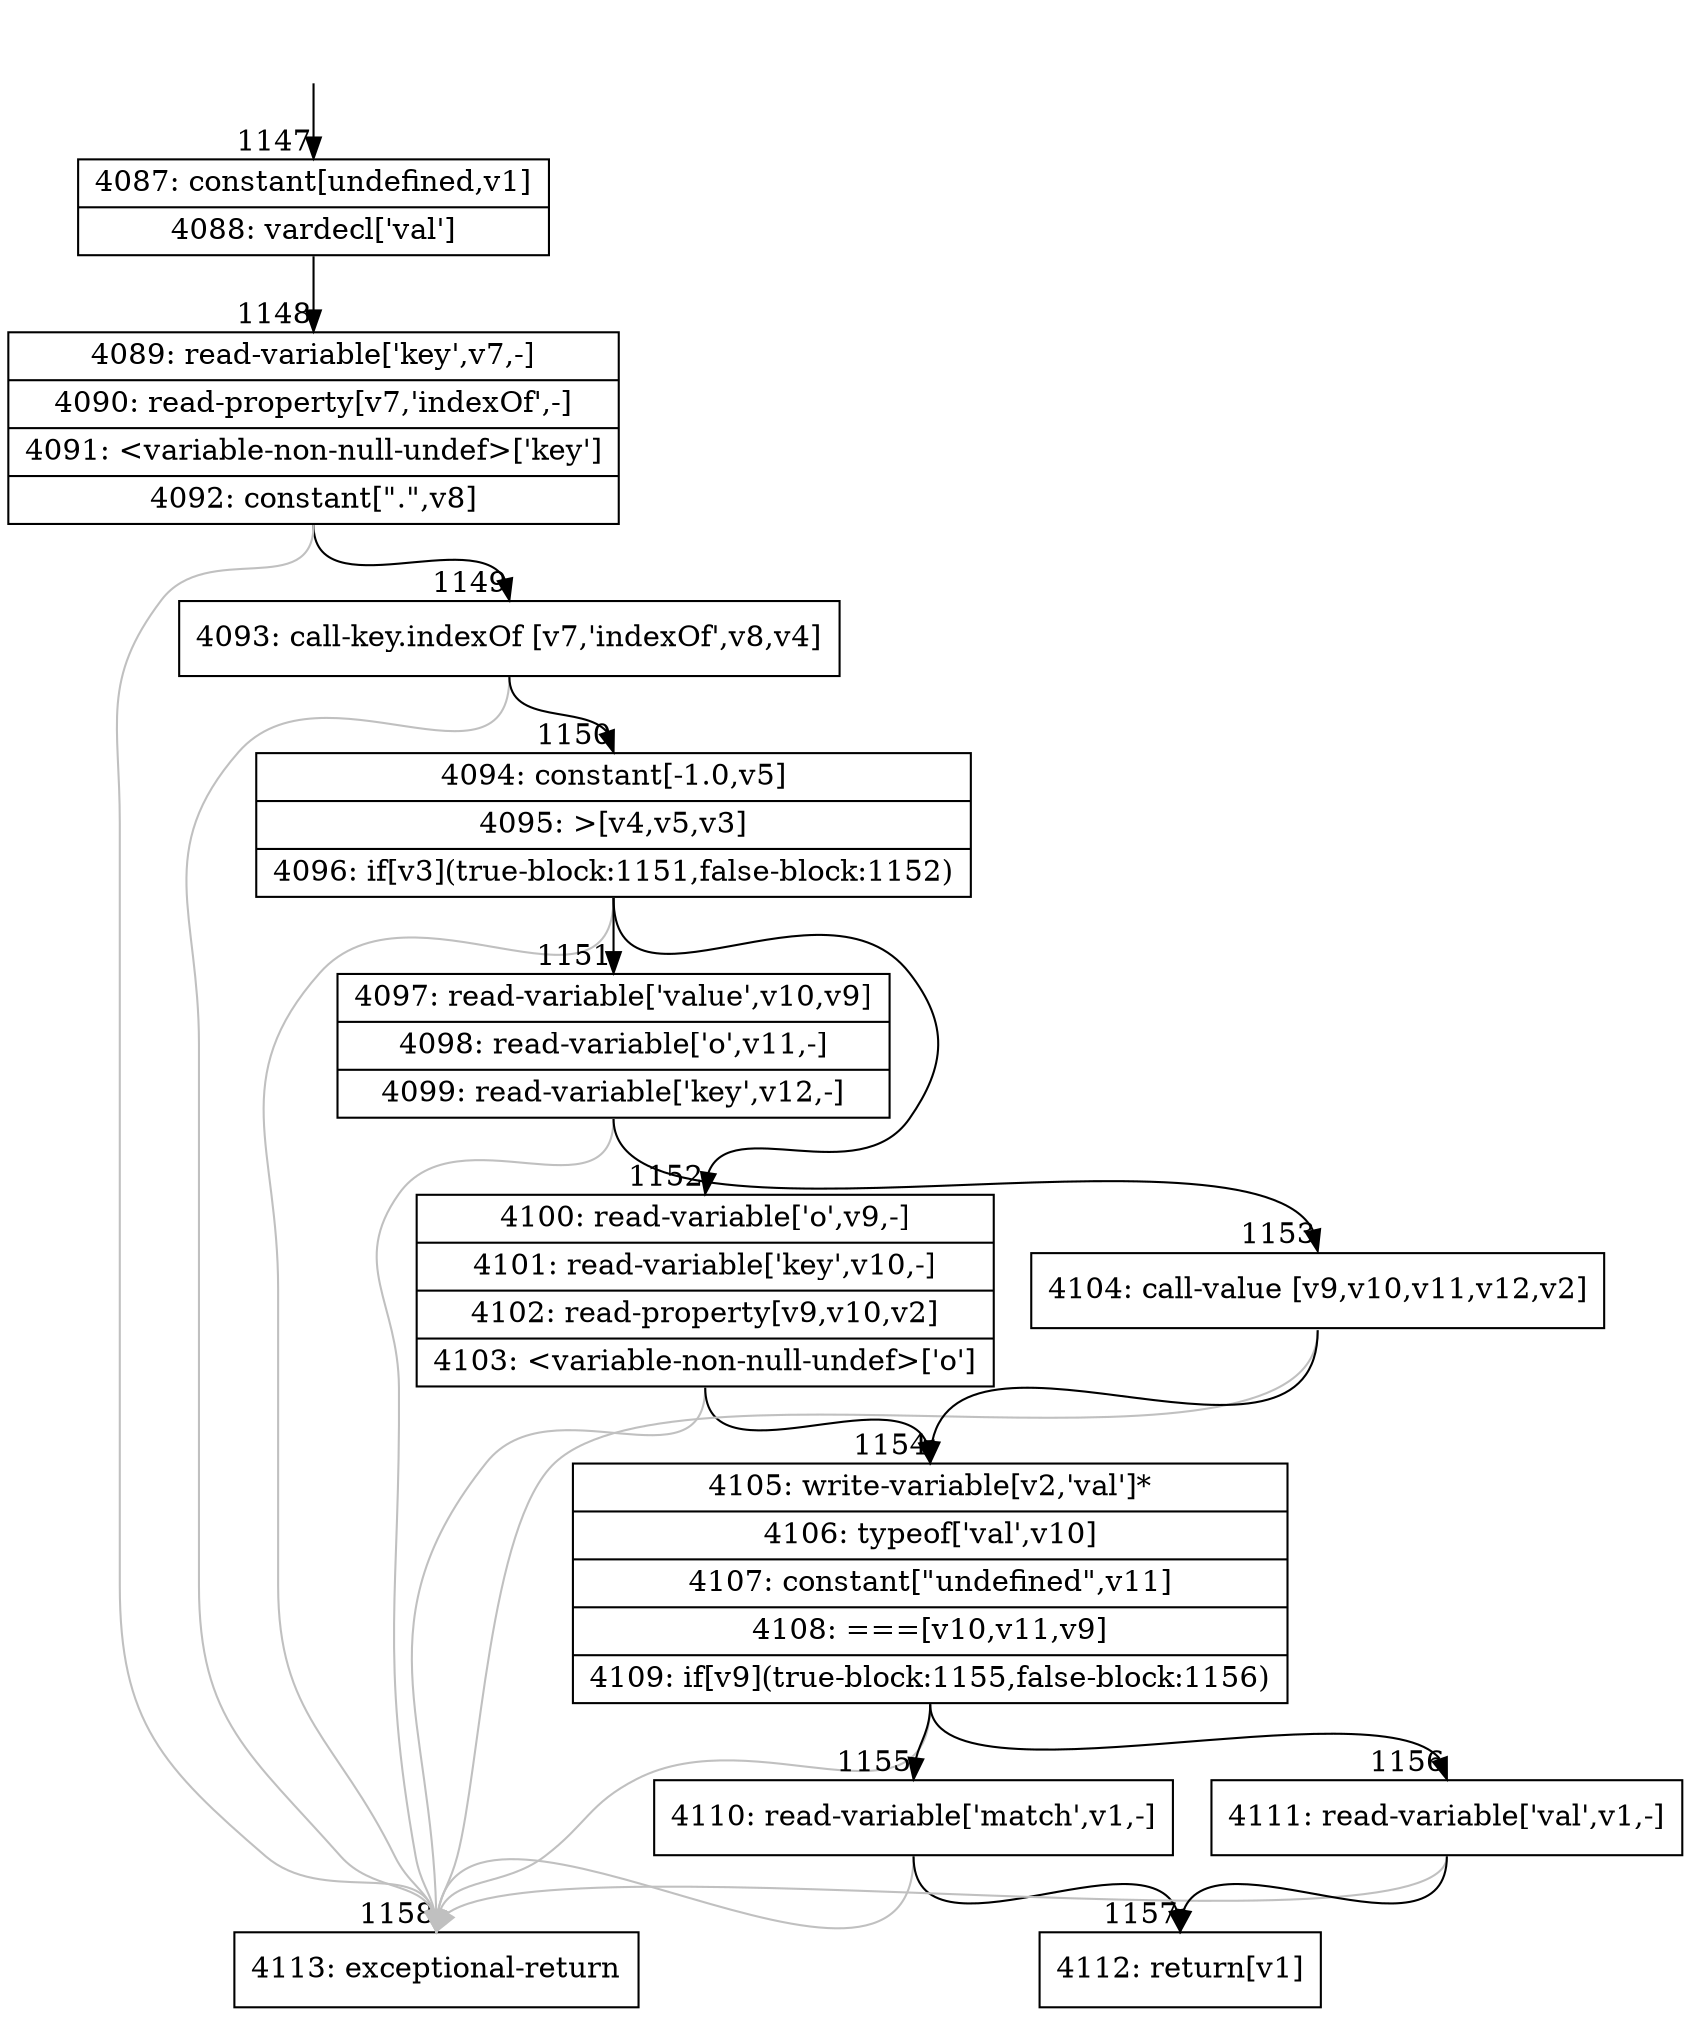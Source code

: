 digraph {
rankdir="TD"
BB_entry59[shape=none,label=""];
BB_entry59 -> BB1147 [tailport=s, headport=n, headlabel="    1147"]
BB1147 [shape=record label="{4087: constant[undefined,v1]|4088: vardecl['val']}" ] 
BB1147 -> BB1148 [tailport=s, headport=n, headlabel="      1148"]
BB1148 [shape=record label="{4089: read-variable['key',v7,-]|4090: read-property[v7,'indexOf',-]|4091: \<variable-non-null-undef\>['key']|4092: constant[\".\",v8]}" ] 
BB1148 -> BB1149 [tailport=s, headport=n, headlabel="      1149"]
BB1148 -> BB1158 [tailport=s, headport=n, color=gray, headlabel="      1158"]
BB1149 [shape=record label="{4093: call-key.indexOf [v7,'indexOf',v8,v4]}" ] 
BB1149 -> BB1150 [tailport=s, headport=n, headlabel="      1150"]
BB1149 -> BB1158 [tailport=s, headport=n, color=gray]
BB1150 [shape=record label="{4094: constant[-1.0,v5]|4095: \>[v4,v5,v3]|4096: if[v3](true-block:1151,false-block:1152)}" ] 
BB1150 -> BB1151 [tailport=s, headport=n, headlabel="      1151"]
BB1150 -> BB1152 [tailport=s, headport=n, headlabel="      1152"]
BB1150 -> BB1158 [tailport=s, headport=n, color=gray]
BB1151 [shape=record label="{4097: read-variable['value',v10,v9]|4098: read-variable['o',v11,-]|4099: read-variable['key',v12,-]}" ] 
BB1151 -> BB1153 [tailport=s, headport=n, headlabel="      1153"]
BB1151 -> BB1158 [tailport=s, headport=n, color=gray]
BB1152 [shape=record label="{4100: read-variable['o',v9,-]|4101: read-variable['key',v10,-]|4102: read-property[v9,v10,v2]|4103: \<variable-non-null-undef\>['o']}" ] 
BB1152 -> BB1154 [tailport=s, headport=n, headlabel="      1154"]
BB1152 -> BB1158 [tailport=s, headport=n, color=gray]
BB1153 [shape=record label="{4104: call-value [v9,v10,v11,v12,v2]}" ] 
BB1153 -> BB1154 [tailport=s, headport=n]
BB1153 -> BB1158 [tailport=s, headport=n, color=gray]
BB1154 [shape=record label="{4105: write-variable[v2,'val']*|4106: typeof['val',v10]|4107: constant[\"undefined\",v11]|4108: ===[v10,v11,v9]|4109: if[v9](true-block:1155,false-block:1156)}" ] 
BB1154 -> BB1155 [tailport=s, headport=n, headlabel="      1155"]
BB1154 -> BB1156 [tailport=s, headport=n, headlabel="      1156"]
BB1154 -> BB1158 [tailport=s, headport=n, color=gray]
BB1155 [shape=record label="{4110: read-variable['match',v1,-]}" ] 
BB1155 -> BB1157 [tailport=s, headport=n, headlabel="      1157"]
BB1155 -> BB1158 [tailport=s, headport=n, color=gray]
BB1156 [shape=record label="{4111: read-variable['val',v1,-]}" ] 
BB1156 -> BB1157 [tailport=s, headport=n]
BB1156 -> BB1158 [tailport=s, headport=n, color=gray]
BB1157 [shape=record label="{4112: return[v1]}" ] 
BB1158 [shape=record label="{4113: exceptional-return}" ] 
//#$~ 1851
}
